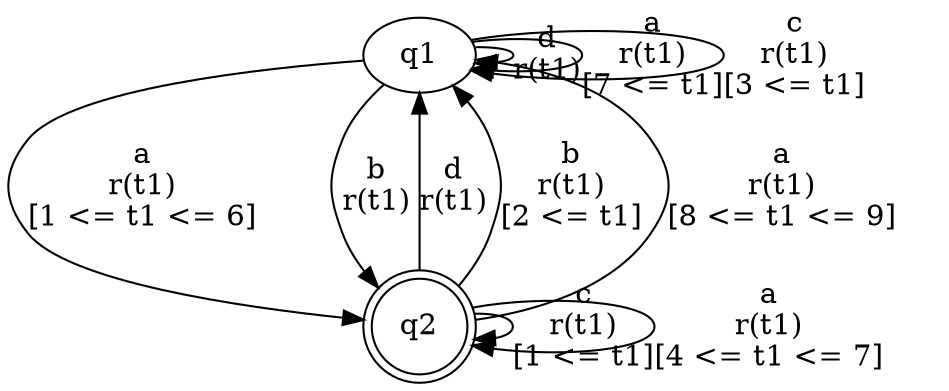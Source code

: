 digraph L {
	qq1[label=q1]
	qq2[label=q2 shape=doublecircle]
	qq1 -> qq1[label="d\nr(t1)\n"]
	qq1 -> qq1[label="a\nr(t1)\n[7 <= t1]"]
	qq1 -> qq2[label="a\nr(t1)\n[1 <= t1 <= 6]"]
	qq2 -> qq2[label="c\nr(t1)\n[1 <= t1]"]
	qq2 -> qq1[label="d\nr(t1)\n"]
	qq2 -> qq1[label="b\nr(t1)\n[2 <= t1]"]
	qq2 -> qq2[label="a\nr(t1)\n[4 <= t1 <= 7]"]
	qq2 -> qq1[label="a\nr(t1)\n[8 <= t1 <= 9]"]
	qq1 -> qq2[label="b\nr(t1)\n"]
	qq1 -> qq1[label="c\nr(t1)\n[3 <= t1]"]
}
